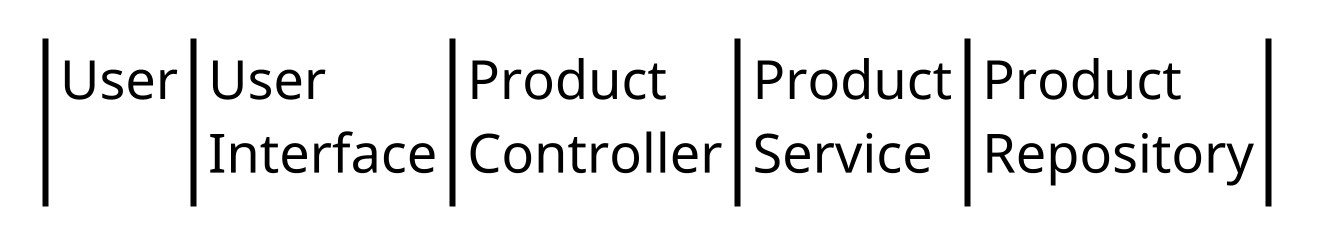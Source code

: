 @startuml ActFilterProduct

skin rose
scale 3

|User|
|User\nInterface|
|Product\nController|
|Product\nService|
|Product\nRepository|
|User\nInterface|

@enduml